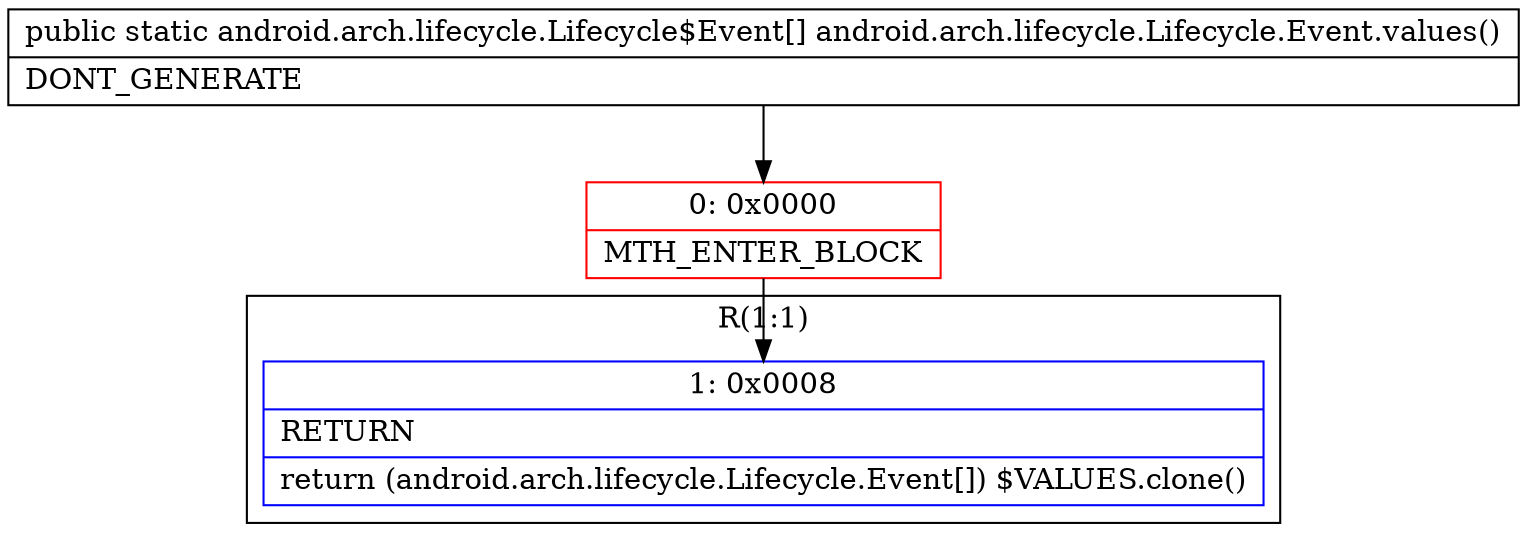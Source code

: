 digraph "CFG forandroid.arch.lifecycle.Lifecycle.Event.values()[Landroid\/arch\/lifecycle\/Lifecycle$Event;" {
subgraph cluster_Region_2026008551 {
label = "R(1:1)";
node [shape=record,color=blue];
Node_1 [shape=record,label="{1\:\ 0x0008|RETURN\l|return (android.arch.lifecycle.Lifecycle.Event[]) $VALUES.clone()\l}"];
}
Node_0 [shape=record,color=red,label="{0\:\ 0x0000|MTH_ENTER_BLOCK\l}"];
MethodNode[shape=record,label="{public static android.arch.lifecycle.Lifecycle$Event[] android.arch.lifecycle.Lifecycle.Event.values()  | DONT_GENERATE\l}"];
MethodNode -> Node_0;
Node_0 -> Node_1;
}

